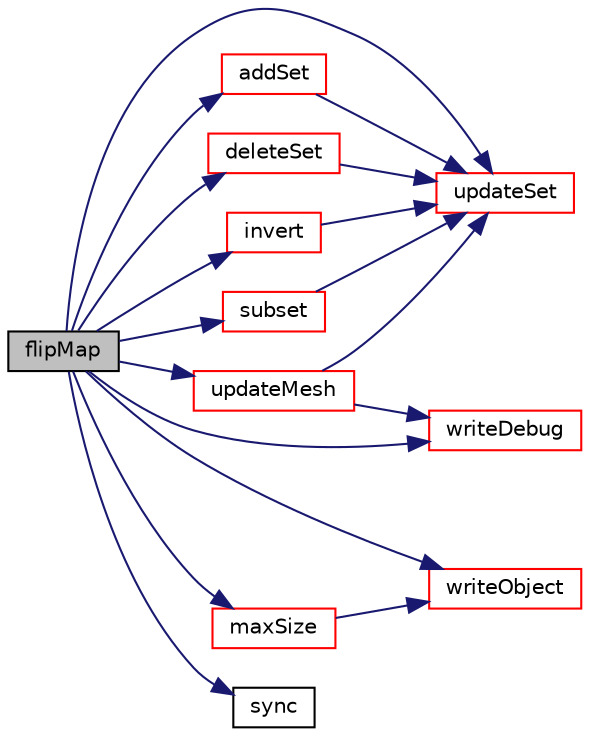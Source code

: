 digraph "flipMap"
{
  bgcolor="transparent";
  edge [fontname="Helvetica",fontsize="10",labelfontname="Helvetica",labelfontsize="10"];
  node [fontname="Helvetica",fontsize="10",shape=record];
  rankdir="LR";
  Node1 [label="flipMap",height=0.2,width=0.4,color="black", fillcolor="grey75", style="filled", fontcolor="black"];
  Node1 -> Node2 [color="midnightblue",fontsize="10",style="solid",fontname="Helvetica"];
  Node2 [label="addSet",height=0.2,width=0.4,color="red",URL="$a00755.html#aac9372868e32f2c7de8b956890f035c2",tooltip="Add elements present in set. "];
  Node2 -> Node3 [color="midnightblue",fontsize="10",style="solid",fontname="Helvetica"];
  Node3 [label="updateSet",height=0.2,width=0.4,color="red",URL="$a00755.html#afc9e2e914d3928dd7281d2ac71452052",tooltip="Sort addressing and make faceSet part consistent with addressing. "];
  Node1 -> Node4 [color="midnightblue",fontsize="10",style="solid",fontname="Helvetica"];
  Node4 [label="deleteSet",height=0.2,width=0.4,color="red",URL="$a00755.html#a839cd96efb75b9c2926af738ca9657a6",tooltip="Delete elements present in set. "];
  Node4 -> Node3 [color="midnightblue",fontsize="10",style="solid",fontname="Helvetica"];
  Node1 -> Node5 [color="midnightblue",fontsize="10",style="solid",fontname="Helvetica"];
  Node5 [label="invert",height=0.2,width=0.4,color="red",URL="$a00755.html#a35fb7dbde3f7be406451bf0a8eb57d2e",tooltip="Invert contents. (insert all members 0..maxLen-1 which were not in. "];
  Node5 -> Node3 [color="midnightblue",fontsize="10",style="solid",fontname="Helvetica"];
  Node1 -> Node6 [color="midnightblue",fontsize="10",style="solid",fontname="Helvetica"];
  Node6 [label="maxSize",height=0.2,width=0.4,color="red",URL="$a00755.html#a77663cc066fa2fd1434f9dd0f5ef46d8",tooltip="Return max index+1. "];
  Node6 -> Node7 [color="midnightblue",fontsize="10",style="solid",fontname="Helvetica"];
  Node7 [label="writeObject",height=0.2,width=0.4,color="red",URL="$a00755.html#a25cce2a2cb8ccf489894549d23b116c8",tooltip="Write faceZone. "];
  Node1 -> Node8 [color="midnightblue",fontsize="10",style="solid",fontname="Helvetica"];
  Node8 [label="subset",height=0.2,width=0.4,color="red",URL="$a00755.html#aca3bc27ef071fc2fccd797b459d8d979",tooltip="Subset contents. Only elements present in both sets remain. "];
  Node8 -> Node3 [color="midnightblue",fontsize="10",style="solid",fontname="Helvetica"];
  Node1 -> Node9 [color="midnightblue",fontsize="10",style="solid",fontname="Helvetica"];
  Node9 [label="sync",height=0.2,width=0.4,color="black",URL="$a00755.html#aa7fca4a1afef0062c91f4d1e3776659d",tooltip="Sync faceZoneSet across coupled patches. "];
  Node1 -> Node10 [color="midnightblue",fontsize="10",style="solid",fontname="Helvetica"];
  Node10 [label="updateMesh",height=0.2,width=0.4,color="red",URL="$a00755.html#ac7d581e56f61ad4d997421e3a7470d42",tooltip="Update any stored data for new labels. "];
  Node10 -> Node3 [color="midnightblue",fontsize="10",style="solid",fontname="Helvetica"];
  Node10 -> Node11 [color="midnightblue",fontsize="10",style="solid",fontname="Helvetica"];
  Node11 [label="writeDebug",height=0.2,width=0.4,color="red",URL="$a00755.html#a2e0459def09f570b9eec9aeabd517d5f",tooltip="Write maxLen items with label and coordinates. "];
  Node1 -> Node3 [color="midnightblue",fontsize="10",style="solid",fontname="Helvetica"];
  Node1 -> Node11 [color="midnightblue",fontsize="10",style="solid",fontname="Helvetica"];
  Node1 -> Node7 [color="midnightblue",fontsize="10",style="solid",fontname="Helvetica"];
}
